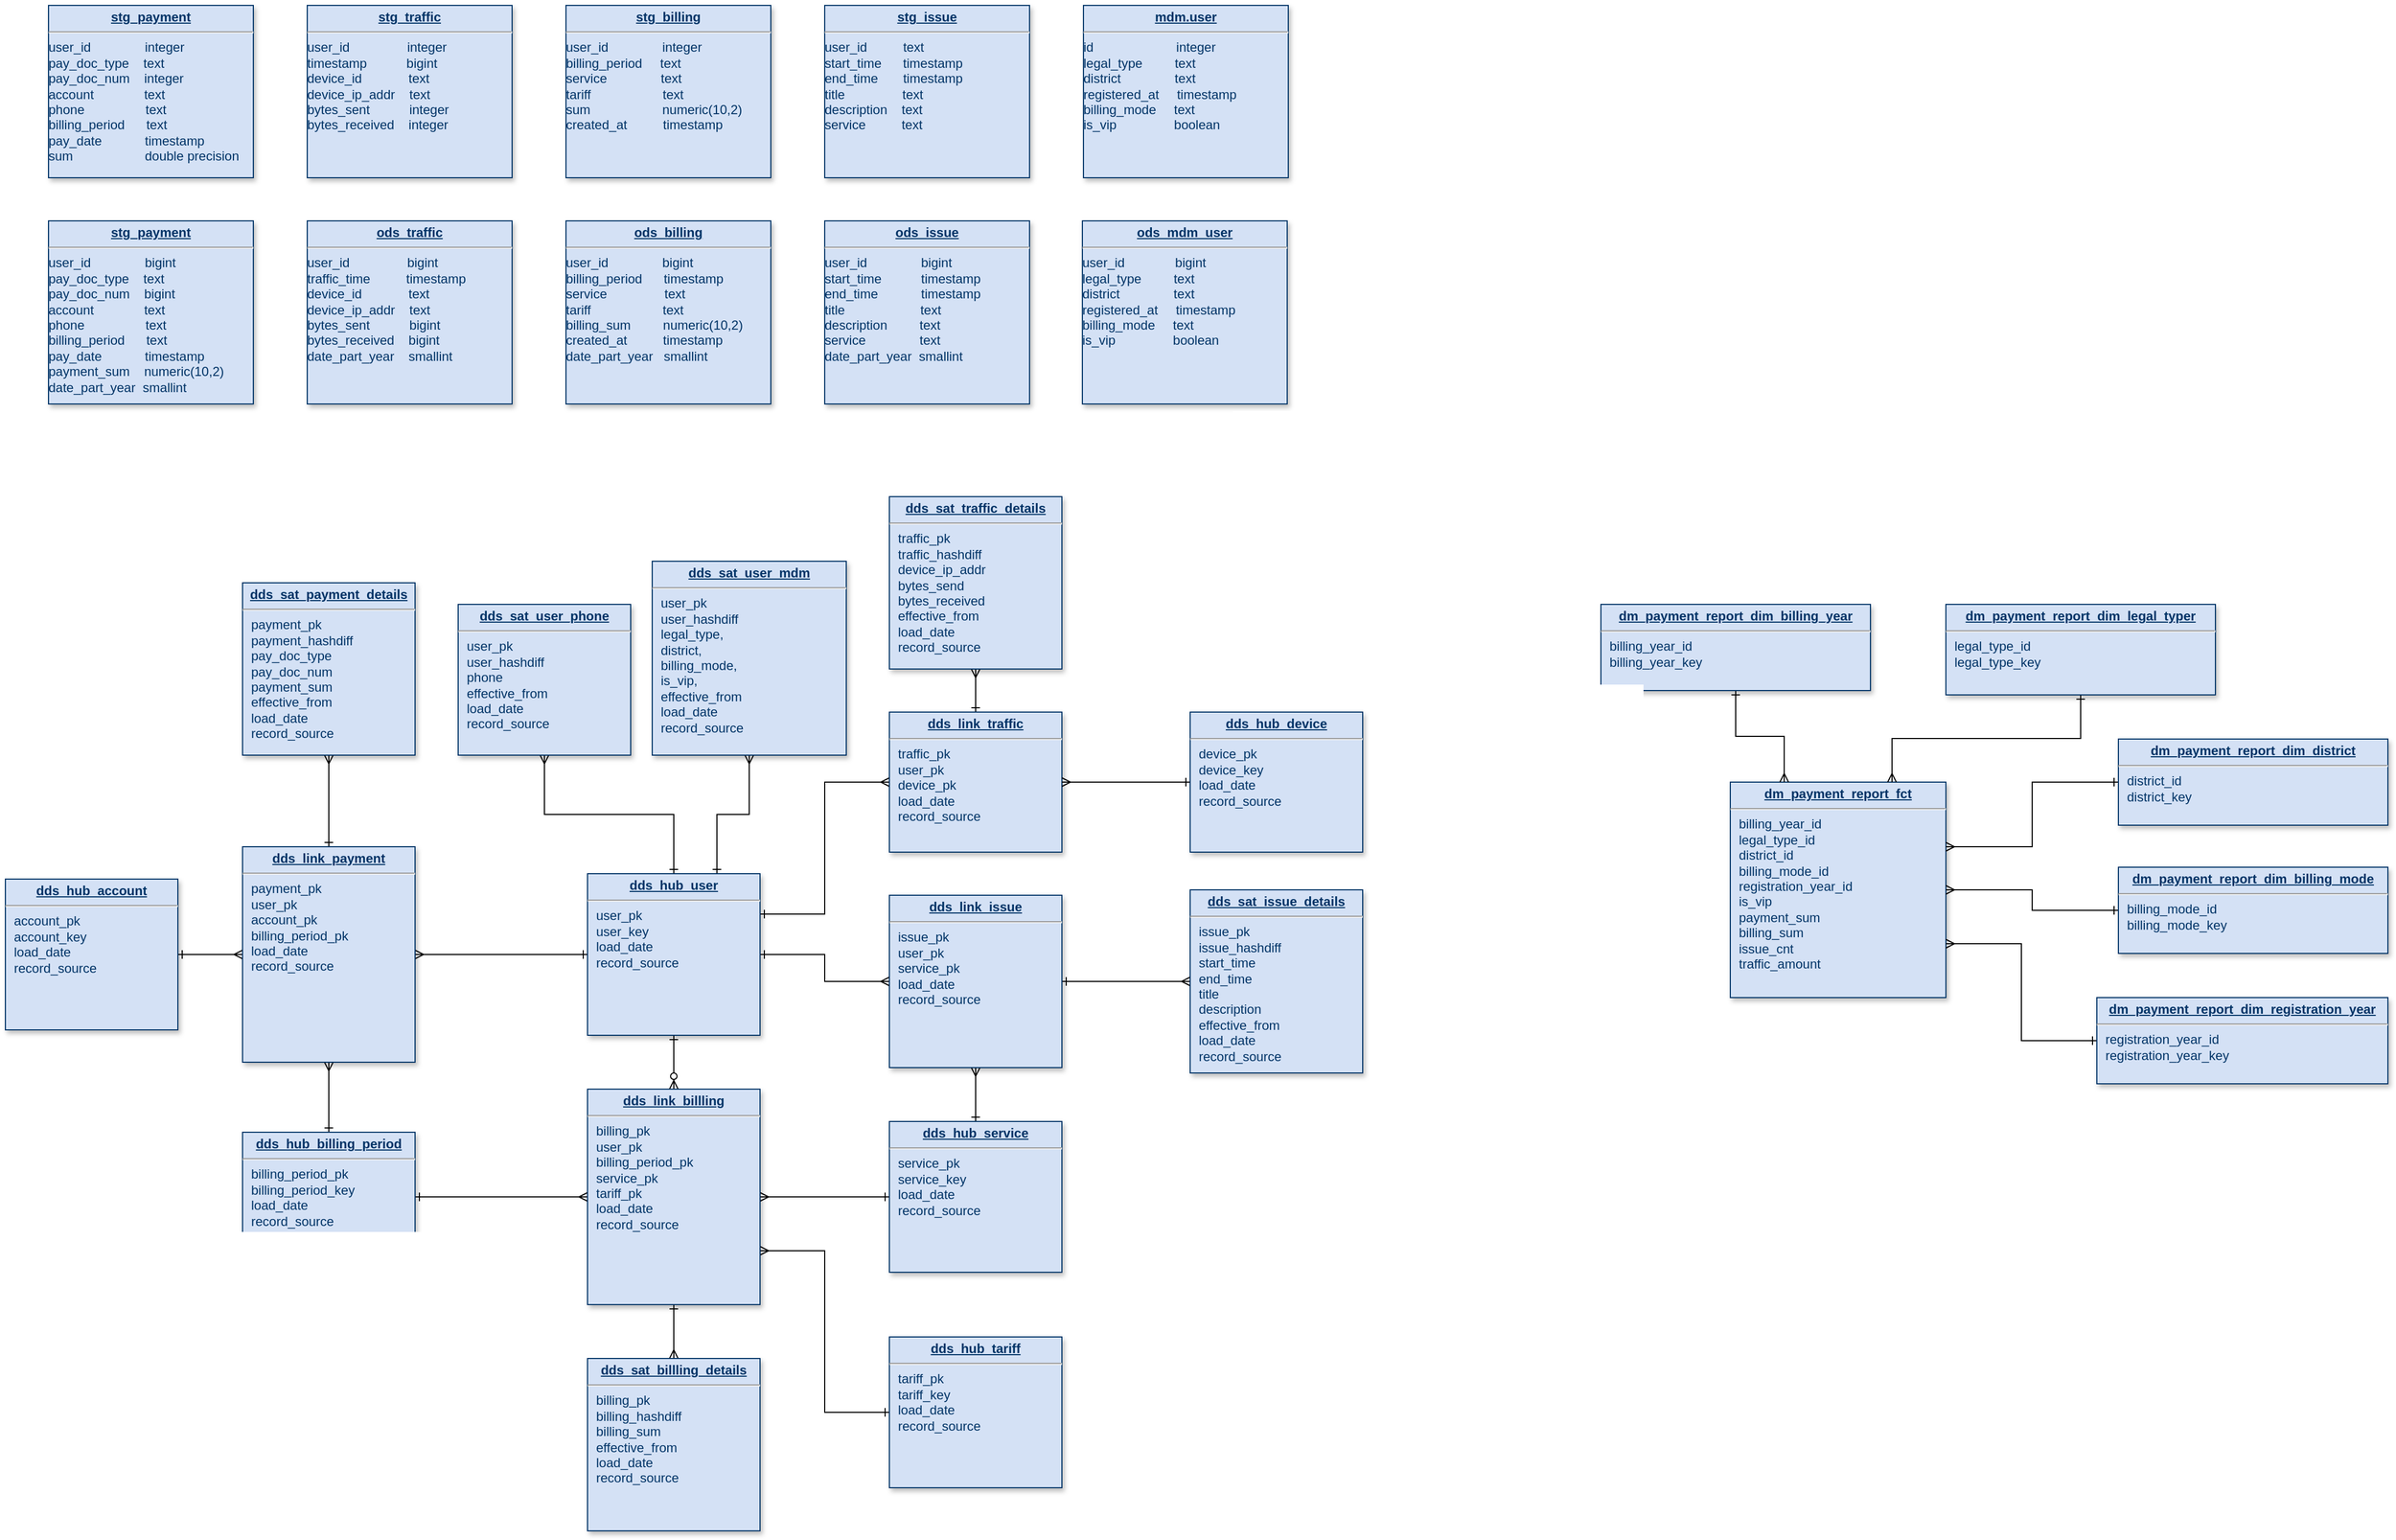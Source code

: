 <mxfile version="14.6.13" type="device"><diagram name="Page-1" id="efa7a0a1-bf9b-a30e-e6df-94a7791c09e9"><mxGraphModel dx="1350" dy="1973" grid="1" gridSize="10" guides="1" tooltips="1" connect="1" arrows="1" fold="1" page="1" pageScale="1" pageWidth="826" pageHeight="1169" background="#ffffff" math="0" shadow="0"><root><mxCell id="0"/><mxCell id="1" parent="0"/><mxCell id="wcHGb2fPxgw_pSN6tbh8-22" style="edgeStyle=orthogonalEdgeStyle;rounded=0;orthogonalLoop=1;jettySize=auto;html=1;entryX=0.5;entryY=0;entryDx=0;entryDy=0;startArrow=ERone;startFill=0;endArrow=ERzeroToMany;endFill=1;" parent="1" source="osu4zQqXLZGKp-EaHMe_-114" target="wcHGb2fPxgw_pSN6tbh8-12" edge="1"><mxGeometry relative="1" as="geometry"/></mxCell><mxCell id="wcHGb2fPxgw_pSN6tbh8-44" style="edgeStyle=orthogonalEdgeStyle;rounded=0;orthogonalLoop=1;jettySize=auto;html=1;entryX=1;entryY=0.5;entryDx=0;entryDy=0;startArrow=ERone;startFill=0;endArrow=ERmany;endFill=0;" parent="1" source="osu4zQqXLZGKp-EaHMe_-114" target="osu4zQqXLZGKp-EaHMe_-119" edge="1"><mxGeometry relative="1" as="geometry"/></mxCell><mxCell id="wcHGb2fPxgw_pSN6tbh8-53" style="edgeStyle=orthogonalEdgeStyle;rounded=0;orthogonalLoop=1;jettySize=auto;html=1;entryX=0.5;entryY=1;entryDx=0;entryDy=0;startArrow=ERone;startFill=0;endArrow=ERmany;endFill=0;" parent="1" source="osu4zQqXLZGKp-EaHMe_-114" target="wcHGb2fPxgw_pSN6tbh8-1" edge="1"><mxGeometry relative="1" as="geometry"/></mxCell><mxCell id="wcHGb2fPxgw_pSN6tbh8-57" style="edgeStyle=orthogonalEdgeStyle;rounded=0;orthogonalLoop=1;jettySize=auto;html=1;entryX=0;entryY=0.5;entryDx=0;entryDy=0;startArrow=ERone;startFill=0;endArrow=ERmany;endFill=0;" parent="1" source="osu4zQqXLZGKp-EaHMe_-114" target="wcHGb2fPxgw_pSN6tbh8-25" edge="1"><mxGeometry relative="1" as="geometry"/></mxCell><mxCell id="wcHGb2fPxgw_pSN6tbh8-58" style="edgeStyle=orthogonalEdgeStyle;rounded=0;orthogonalLoop=1;jettySize=auto;html=1;exitX=1;exitY=0.25;exitDx=0;exitDy=0;entryX=0;entryY=0.5;entryDx=0;entryDy=0;startArrow=ERone;startFill=0;endArrow=ERmany;endFill=0;" parent="1" source="osu4zQqXLZGKp-EaHMe_-114" target="wcHGb2fPxgw_pSN6tbh8-32" edge="1"><mxGeometry relative="1" as="geometry"/></mxCell><mxCell id="lIxghGUvy0B12-GMB2FH-3" style="edgeStyle=orthogonalEdgeStyle;rounded=0;orthogonalLoop=1;jettySize=auto;html=1;exitX=0.75;exitY=0;exitDx=0;exitDy=0;entryX=0.5;entryY=1;entryDx=0;entryDy=0;startArrow=ERone;startFill=0;endArrow=ERmany;endFill=0;" parent="1" source="osu4zQqXLZGKp-EaHMe_-114" target="lIxghGUvy0B12-GMB2FH-1" edge="1"><mxGeometry relative="1" as="geometry"/></mxCell><mxCell id="osu4zQqXLZGKp-EaHMe_-114" value="&lt;p style=&quot;margin: 0px ; margin-top: 4px ; text-align: center ; text-decoration: underline&quot;&gt;&lt;strong&gt;dds_hub_user&lt;br&gt;&lt;/strong&gt;&lt;/p&gt;&lt;hr&gt;&lt;p style=&quot;margin: 0px ; margin-left: 8px&quot;&gt;user_pk&lt;/p&gt;&lt;p style=&quot;margin: 0px ; margin-left: 8px&quot;&gt;user_key&lt;/p&gt;&lt;p style=&quot;margin: 0px ; margin-left: 8px&quot;&gt;load_date&lt;/p&gt;&lt;p style=&quot;margin: 0px ; margin-left: 8px&quot;&gt;record_source&lt;br&gt;&lt;/p&gt;" style="verticalAlign=top;align=left;overflow=fill;fontSize=12;fontFamily=Helvetica;html=1;strokeColor=#003366;shadow=1;fillColor=#D4E1F5;fontColor=#003366" parent="1" vertex="1"><mxGeometry x="740" y="-234" width="160" height="150" as="geometry"/></mxCell><mxCell id="wcHGb2fPxgw_pSN6tbh8-20" style="edgeStyle=orthogonalEdgeStyle;rounded=0;orthogonalLoop=1;jettySize=auto;html=1;entryX=0;entryY=0.5;entryDx=0;entryDy=0;startArrow=ERone;startFill=0;endArrow=ERmany;endFill=0;" parent="1" source="osu4zQqXLZGKp-EaHMe_-117" target="osu4zQqXLZGKp-EaHMe_-119" edge="1"><mxGeometry relative="1" as="geometry"/></mxCell><mxCell id="osu4zQqXLZGKp-EaHMe_-117" value="&lt;p style=&quot;margin: 0px ; margin-top: 4px ; text-align: center ; text-decoration: underline&quot;&gt;&lt;strong&gt;dds_hub_account&lt;br&gt;&lt;/strong&gt;&lt;/p&gt;&lt;hr&gt;&lt;p style=&quot;margin: 0px ; margin-left: 8px&quot;&gt;account_pk&lt;/p&gt;&lt;p style=&quot;margin: 0px ; margin-left: 8px&quot;&gt;account_key&lt;/p&gt;&lt;p style=&quot;margin: 0px ; margin-left: 8px&quot;&gt;load_date&lt;/p&gt;&lt;p style=&quot;margin: 0px ; margin-left: 8px&quot;&gt;record_source&lt;br&gt;&lt;/p&gt;" style="verticalAlign=top;align=left;overflow=fill;fontSize=12;fontFamily=Helvetica;html=1;strokeColor=#003366;shadow=1;fillColor=#D4E1F5;fontColor=#003366" parent="1" vertex="1"><mxGeometry x="200" y="-229" width="160" height="140" as="geometry"/></mxCell><mxCell id="wcHGb2fPxgw_pSN6tbh8-45" style="edgeStyle=orthogonalEdgeStyle;rounded=0;orthogonalLoop=1;jettySize=auto;html=1;entryX=0.5;entryY=1;entryDx=0;entryDy=0;startArrow=ERone;startFill=0;endArrow=ERmany;endFill=0;" parent="1" source="osu4zQqXLZGKp-EaHMe_-118" target="osu4zQqXLZGKp-EaHMe_-119" edge="1"><mxGeometry relative="1" as="geometry"/></mxCell><mxCell id="wcHGb2fPxgw_pSN6tbh8-46" style="edgeStyle=orthogonalEdgeStyle;rounded=0;orthogonalLoop=1;jettySize=auto;html=1;startArrow=ERone;startFill=0;endArrow=ERmany;endFill=0;" parent="1" source="osu4zQqXLZGKp-EaHMe_-118" target="wcHGb2fPxgw_pSN6tbh8-12" edge="1"><mxGeometry relative="1" as="geometry"/></mxCell><mxCell id="osu4zQqXLZGKp-EaHMe_-118" value="&lt;p style=&quot;margin: 0px ; margin-top: 4px ; text-align: center ; text-decoration: underline&quot;&gt;&lt;strong&gt;dds_hub_billing_period&lt;br&gt;&lt;/strong&gt;&lt;/p&gt;&lt;hr&gt;&lt;p style=&quot;margin: 0px ; margin-left: 8px&quot;&gt;billing_period_pk&lt;/p&gt;&lt;p style=&quot;margin: 0px ; margin-left: 8px&quot;&gt;billing_period_key&lt;/p&gt;&lt;p style=&quot;margin: 0px ; margin-left: 8px&quot;&gt;load_date&lt;/p&gt;&lt;p style=&quot;margin: 0px ; margin-left: 8px&quot;&gt;record_source&lt;br&gt;&lt;/p&gt;" style="verticalAlign=top;align=left;overflow=fill;fontSize=12;fontFamily=Helvetica;html=1;strokeColor=#003366;shadow=1;fillColor=#D4E1F5;fontColor=#003366" parent="1" vertex="1"><mxGeometry x="420" y="6" width="160" height="120" as="geometry"/></mxCell><mxCell id="wcHGb2fPxgw_pSN6tbh8-43" style="edgeStyle=orthogonalEdgeStyle;rounded=0;orthogonalLoop=1;jettySize=auto;html=1;entryX=0.5;entryY=1;entryDx=0;entryDy=0;startArrow=ERone;startFill=0;endArrow=ERmany;endFill=0;" parent="1" source="osu4zQqXLZGKp-EaHMe_-119" target="wcHGb2fPxgw_pSN6tbh8-4" edge="1"><mxGeometry relative="1" as="geometry"/></mxCell><mxCell id="osu4zQqXLZGKp-EaHMe_-119" value="&lt;p style=&quot;margin: 0px ; margin-top: 4px ; text-align: center ; text-decoration: underline&quot;&gt;&lt;strong&gt;dds_link_payment&lt;br&gt;&lt;/strong&gt;&lt;/p&gt;&lt;hr&gt;&lt;p style=&quot;margin: 0px ; margin-left: 8px&quot;&gt;payment_pk&lt;/p&gt;&lt;p style=&quot;margin: 0px ; margin-left: 8px&quot;&gt;user_pk&lt;/p&gt;&lt;p style=&quot;margin: 0px ; margin-left: 8px&quot;&gt;account_pk&lt;/p&gt;&lt;p style=&quot;margin: 0px ; margin-left: 8px&quot;&gt;billing_period_pk&lt;/p&gt;&lt;p style=&quot;margin: 0px ; margin-left: 8px&quot;&gt;load_date&lt;/p&gt;&lt;p style=&quot;margin: 0px ; margin-left: 8px&quot;&gt;record_source&lt;br&gt;&lt;/p&gt;" style="verticalAlign=top;align=left;overflow=fill;fontSize=12;fontFamily=Helvetica;html=1;strokeColor=#003366;shadow=1;fillColor=#D4E1F5;fontColor=#003366" parent="1" vertex="1"><mxGeometry x="420" y="-259" width="160" height="200" as="geometry"/></mxCell><mxCell id="wcHGb2fPxgw_pSN6tbh8-1" value="&lt;p style=&quot;margin: 0px ; margin-top: 4px ; text-align: center ; text-decoration: underline&quot;&gt;&lt;strong&gt;dds_sat_user_phone&lt;br&gt;&lt;/strong&gt;&lt;/p&gt;&lt;hr&gt;&lt;p style=&quot;margin: 0px ; margin-left: 8px&quot;&gt;user_pk&lt;/p&gt;&lt;p style=&quot;margin: 0px ; margin-left: 8px&quot;&gt;user_hashdiff&lt;br&gt;&lt;/p&gt;&lt;p style=&quot;margin: 0px ; margin-left: 8px&quot;&gt;phone&lt;/p&gt;&lt;p style=&quot;margin: 0px ; margin-left: 8px&quot;&gt;effective_from&lt;br&gt;&lt;/p&gt;&lt;p style=&quot;margin: 0px ; margin-left: 8px&quot;&gt;load_date&lt;/p&gt;&lt;p style=&quot;margin: 0px ; margin-left: 8px&quot;&gt;record_source&lt;br&gt;&lt;/p&gt;" style="verticalAlign=top;align=left;overflow=fill;fontSize=12;fontFamily=Helvetica;html=1;strokeColor=#003366;shadow=1;fillColor=#D4E1F5;fontColor=#003366" parent="1" vertex="1"><mxGeometry x="620" y="-484" width="160" height="140" as="geometry"/></mxCell><mxCell id="wcHGb2fPxgw_pSN6tbh8-4" value="&lt;p style=&quot;margin: 0px ; margin-top: 4px ; text-align: center ; text-decoration: underline&quot;&gt;&lt;strong&gt;dds_sat_payment_details&lt;br&gt;&lt;/strong&gt;&lt;/p&gt;&lt;hr&gt;&lt;p style=&quot;margin: 0px ; margin-left: 8px&quot;&gt;payment_pk&lt;/p&gt;&lt;p style=&quot;margin: 0px ; margin-left: 8px&quot;&gt;payment_hashdiff&lt;br&gt;&lt;/p&gt;&lt;p style=&quot;margin: 0px ; margin-left: 8px&quot;&gt;pay_doc_type&lt;/p&gt;&lt;p style=&quot;margin: 0px ; margin-left: 8px&quot;&gt;pay_doc_num&lt;/p&gt;&lt;p style=&quot;margin: 0px ; margin-left: 8px&quot;&gt;payment_sum&lt;/p&gt;&lt;p style=&quot;margin: 0px ; margin-left: 8px&quot;&gt;effective_from&lt;/p&gt;&lt;p style=&quot;margin: 0px ; margin-left: 8px&quot;&gt;load_date&lt;br&gt;&lt;/p&gt;&lt;p style=&quot;margin: 0px ; margin-left: 8px&quot;&gt;record_source&lt;br&gt;&lt;/p&gt;" style="verticalAlign=top;align=left;overflow=fill;fontSize=12;fontFamily=Helvetica;html=1;strokeColor=#003366;shadow=1;fillColor=#D4E1F5;fontColor=#003366" parent="1" vertex="1"><mxGeometry x="420" y="-504" width="160" height="160" as="geometry"/></mxCell><mxCell id="wcHGb2fPxgw_pSN6tbh8-49" style="edgeStyle=orthogonalEdgeStyle;rounded=0;orthogonalLoop=1;jettySize=auto;html=1;entryX=1;entryY=0.5;entryDx=0;entryDy=0;startArrow=ERone;startFill=0;endArrow=ERmany;endFill=0;" parent="1" source="wcHGb2fPxgw_pSN6tbh8-10" target="wcHGb2fPxgw_pSN6tbh8-12" edge="1"><mxGeometry relative="1" as="geometry"/></mxCell><mxCell id="wcHGb2fPxgw_pSN6tbh8-50" style="edgeStyle=orthogonalEdgeStyle;rounded=0;orthogonalLoop=1;jettySize=auto;html=1;entryX=0.5;entryY=1;entryDx=0;entryDy=0;startArrow=ERone;startFill=0;endArrow=ERmany;endFill=0;" parent="1" source="wcHGb2fPxgw_pSN6tbh8-10" target="wcHGb2fPxgw_pSN6tbh8-25" edge="1"><mxGeometry relative="1" as="geometry"/></mxCell><mxCell id="wcHGb2fPxgw_pSN6tbh8-10" value="&lt;p style=&quot;margin: 0px ; margin-top: 4px ; text-align: center ; text-decoration: underline&quot;&gt;&lt;strong&gt;dds_hub_service&lt;br&gt;&lt;/strong&gt;&lt;/p&gt;&lt;hr&gt;&lt;p style=&quot;margin: 0px ; margin-left: 8px&quot;&gt;service_pk&lt;/p&gt;&lt;p style=&quot;margin: 0px ; margin-left: 8px&quot;&gt;service_key&lt;/p&gt;&lt;p style=&quot;margin: 0px ; margin-left: 8px&quot;&gt;load_date&lt;/p&gt;&lt;p style=&quot;margin: 0px ; margin-left: 8px&quot;&gt;record_source&lt;br&gt;&lt;/p&gt;" style="verticalAlign=top;align=left;overflow=fill;fontSize=12;fontFamily=Helvetica;html=1;strokeColor=#003366;shadow=1;fillColor=#D4E1F5;fontColor=#003366" parent="1" vertex="1"><mxGeometry x="1020" y="-4" width="160" height="140" as="geometry"/></mxCell><mxCell id="wcHGb2fPxgw_pSN6tbh8-48" style="edgeStyle=orthogonalEdgeStyle;rounded=0;orthogonalLoop=1;jettySize=auto;html=1;entryX=1;entryY=0.75;entryDx=0;entryDy=0;startArrow=ERone;startFill=0;endArrow=ERmany;endFill=0;" parent="1" source="wcHGb2fPxgw_pSN6tbh8-11" target="wcHGb2fPxgw_pSN6tbh8-12" edge="1"><mxGeometry relative="1" as="geometry"/></mxCell><mxCell id="wcHGb2fPxgw_pSN6tbh8-11" value="&lt;p style=&quot;margin: 0px ; margin-top: 4px ; text-align: center ; text-decoration: underline&quot;&gt;&lt;strong&gt;dds_hub_tariff&lt;br&gt;&lt;/strong&gt;&lt;/p&gt;&lt;hr&gt;&lt;p style=&quot;margin: 0px ; margin-left: 8px&quot;&gt;tariff_pk&lt;/p&gt;&lt;p style=&quot;margin: 0px ; margin-left: 8px&quot;&gt;tariff_key&lt;/p&gt;&lt;p style=&quot;margin: 0px ; margin-left: 8px&quot;&gt;load_date&lt;/p&gt;&lt;p style=&quot;margin: 0px ; margin-left: 8px&quot;&gt;record_source&lt;br&gt;&lt;/p&gt;" style="verticalAlign=top;align=left;overflow=fill;fontSize=12;fontFamily=Helvetica;html=1;strokeColor=#003366;shadow=1;fillColor=#D4E1F5;fontColor=#003366" parent="1" vertex="1"><mxGeometry x="1020" y="196" width="160" height="140" as="geometry"/></mxCell><mxCell id="wcHGb2fPxgw_pSN6tbh8-47" style="edgeStyle=orthogonalEdgeStyle;rounded=0;orthogonalLoop=1;jettySize=auto;html=1;startArrow=ERone;startFill=0;endArrow=ERmany;endFill=0;" parent="1" source="wcHGb2fPxgw_pSN6tbh8-12" target="wcHGb2fPxgw_pSN6tbh8-15" edge="1"><mxGeometry relative="1" as="geometry"/></mxCell><mxCell id="wcHGb2fPxgw_pSN6tbh8-12" value="&lt;p style=&quot;margin: 0px ; margin-top: 4px ; text-align: center ; text-decoration: underline&quot;&gt;&lt;strong&gt;dds_link_billling&lt;br&gt;&lt;/strong&gt;&lt;/p&gt;&lt;hr&gt;&lt;p style=&quot;margin: 0px ; margin-left: 8px&quot;&gt;billing_pk&lt;/p&gt;&lt;p style=&quot;margin: 0px ; margin-left: 8px&quot;&gt;user_pk&lt;/p&gt;&lt;p style=&quot;margin: 0px ; margin-left: 8px&quot;&gt;billing_period_pk&lt;br&gt;&lt;/p&gt;&lt;p style=&quot;margin: 0px ; margin-left: 8px&quot;&gt;service_pk&lt;/p&gt;&lt;p style=&quot;margin: 0px ; margin-left: 8px&quot;&gt;tariff_pk&lt;br&gt;&lt;/p&gt;&lt;p style=&quot;margin: 0px ; margin-left: 8px&quot;&gt;load_date&lt;/p&gt;&lt;p style=&quot;margin: 0px ; margin-left: 8px&quot;&gt;record_source&lt;br&gt;&lt;/p&gt;" style="verticalAlign=top;align=left;overflow=fill;fontSize=12;fontFamily=Helvetica;html=1;strokeColor=#003366;shadow=1;fillColor=#D4E1F5;fontColor=#003366" parent="1" vertex="1"><mxGeometry x="740" y="-34" width="160" height="200" as="geometry"/></mxCell><mxCell id="wcHGb2fPxgw_pSN6tbh8-15" value="&lt;p style=&quot;margin: 0px ; margin-top: 4px ; text-align: center ; text-decoration: underline&quot;&gt;&lt;strong&gt;dds_sat_billling_details&lt;br&gt;&lt;/strong&gt;&lt;/p&gt;&lt;hr&gt;&lt;p style=&quot;margin: 0px ; margin-left: 8px&quot;&gt;billing_pk&lt;/p&gt;&lt;p style=&quot;margin: 0px ; margin-left: 8px&quot;&gt;billing_hashdiff&lt;br&gt;&lt;/p&gt;&lt;p style=&quot;margin: 0px ; margin-left: 8px&quot;&gt;billing_sum&lt;br&gt;&lt;/p&gt;&lt;p style=&quot;margin: 0px ; margin-left: 8px&quot;&gt;effective_from&lt;br&gt;&lt;/p&gt;&lt;p style=&quot;margin: 0px ; margin-left: 8px&quot;&gt;load_date&lt;/p&gt;&lt;p style=&quot;margin: 0px ; margin-left: 8px&quot;&gt;record_source&lt;br&gt;&lt;/p&gt;" style="verticalAlign=top;align=left;overflow=fill;fontSize=12;fontFamily=Helvetica;html=1;strokeColor=#003366;shadow=1;fillColor=#D4E1F5;fontColor=#003366" parent="1" vertex="1"><mxGeometry x="740" y="216" width="160" height="160" as="geometry"/></mxCell><mxCell id="wcHGb2fPxgw_pSN6tbh8-55" style="edgeStyle=orthogonalEdgeStyle;rounded=0;orthogonalLoop=1;jettySize=auto;html=1;startArrow=ERone;startFill=0;endArrow=ERmany;endFill=0;" parent="1" source="wcHGb2fPxgw_pSN6tbh8-25" target="wcHGb2fPxgw_pSN6tbh8-30" edge="1"><mxGeometry relative="1" as="geometry"/></mxCell><mxCell id="wcHGb2fPxgw_pSN6tbh8-25" value="&lt;p style=&quot;margin: 0px ; margin-top: 4px ; text-align: center ; text-decoration: underline&quot;&gt;&lt;strong&gt;dds_link_issue&lt;br&gt;&lt;/strong&gt;&lt;/p&gt;&lt;hr&gt;&lt;p style=&quot;margin: 0px ; margin-left: 8px&quot;&gt;issue_pk&lt;/p&gt;&lt;p style=&quot;margin: 0px ; margin-left: 8px&quot;&gt;user_pk&lt;/p&gt;&lt;p style=&quot;margin: 0px ; margin-left: 8px&quot;&gt;service_pk&lt;br&gt;&lt;/p&gt;&lt;p style=&quot;margin: 0px ; margin-left: 8px&quot;&gt;load_date&lt;/p&gt;&lt;p style=&quot;margin: 0px ; margin-left: 8px&quot;&gt;record_source&lt;br&gt;&lt;/p&gt;" style="verticalAlign=top;align=left;overflow=fill;fontSize=12;fontFamily=Helvetica;html=1;strokeColor=#003366;shadow=1;fillColor=#D4E1F5;fontColor=#003366" parent="1" vertex="1"><mxGeometry x="1020" y="-214" width="160" height="160" as="geometry"/></mxCell><mxCell id="wcHGb2fPxgw_pSN6tbh8-30" value="&lt;p style=&quot;margin: 0px ; margin-top: 4px ; text-align: center ; text-decoration: underline&quot;&gt;&lt;strong&gt;dds_sat_issue_details&lt;br&gt;&lt;/strong&gt;&lt;/p&gt;&lt;hr&gt;&lt;p style=&quot;margin: 0px ; margin-left: 8px&quot;&gt;issue_pk&lt;/p&gt;&lt;p style=&quot;margin: 0px ; margin-left: 8px&quot;&gt;issue_hashdiff&lt;/p&gt;&lt;p style=&quot;margin: 0px ; margin-left: 8px&quot;&gt;start_time&lt;/p&gt;&lt;p style=&quot;margin: 0px ; margin-left: 8px&quot;&gt;end_time&lt;/p&gt;&lt;p style=&quot;margin: 0px ; margin-left: 8px&quot;&gt;title&lt;/p&gt;&lt;p style=&quot;margin: 0px ; margin-left: 8px&quot;&gt;description&lt;br&gt;&lt;/p&gt;&lt;p style=&quot;margin: 0px ; margin-left: 8px&quot;&gt;effective_from&lt;br&gt;&lt;/p&gt;&lt;p style=&quot;margin: 0px ; margin-left: 8px&quot;&gt;load_date&lt;/p&gt;&lt;p style=&quot;margin: 0px ; margin-left: 8px&quot;&gt;record_source&lt;br&gt;&lt;/p&gt;" style="verticalAlign=top;align=left;overflow=fill;fontSize=12;fontFamily=Helvetica;html=1;strokeColor=#003366;shadow=1;fillColor=#D4E1F5;fontColor=#003366" parent="1" vertex="1"><mxGeometry x="1299" y="-219" width="160" height="170" as="geometry"/></mxCell><mxCell id="wcHGb2fPxgw_pSN6tbh8-59" style="edgeStyle=orthogonalEdgeStyle;rounded=0;orthogonalLoop=1;jettySize=auto;html=1;entryX=0.5;entryY=1;entryDx=0;entryDy=0;startArrow=ERone;startFill=0;endArrow=ERmany;endFill=0;" parent="1" source="wcHGb2fPxgw_pSN6tbh8-32" target="wcHGb2fPxgw_pSN6tbh8-39" edge="1"><mxGeometry relative="1" as="geometry"/></mxCell><mxCell id="wcHGb2fPxgw_pSN6tbh8-32" value="&lt;p style=&quot;margin: 0px ; margin-top: 4px ; text-align: center ; text-decoration: underline&quot;&gt;&lt;strong&gt;dds_link_traffic&lt;br&gt;&lt;/strong&gt;&lt;/p&gt;&lt;hr&gt;&lt;p style=&quot;margin: 0px ; margin-left: 8px&quot;&gt;traffic_pk&lt;/p&gt;&lt;p style=&quot;margin: 0px ; margin-left: 8px&quot;&gt;user_pk&lt;/p&gt;&lt;p style=&quot;margin: 0px ; margin-left: 8px&quot;&gt;device_pk&lt;br&gt;&lt;/p&gt;&lt;p style=&quot;margin: 0px ; margin-left: 8px&quot;&gt;load_date&lt;/p&gt;&lt;p style=&quot;margin: 0px ; margin-left: 8px&quot;&gt;record_source&lt;br&gt;&lt;/p&gt;" style="verticalAlign=top;align=left;overflow=fill;fontSize=12;fontFamily=Helvetica;html=1;strokeColor=#003366;shadow=1;fillColor=#D4E1F5;fontColor=#003366" parent="1" vertex="1"><mxGeometry x="1020" y="-384" width="160" height="130" as="geometry"/></mxCell><mxCell id="wcHGb2fPxgw_pSN6tbh8-39" value="&lt;p style=&quot;margin: 0px ; margin-top: 4px ; text-align: center ; text-decoration: underline&quot;&gt;&lt;strong&gt;dds_sat_traffic_details&lt;br&gt;&lt;/strong&gt;&lt;/p&gt;&lt;hr&gt;&lt;p style=&quot;margin: 0px ; margin-left: 8px&quot;&gt;traffic_pk&lt;/p&gt;&lt;p style=&quot;margin: 0px ; margin-left: 8px&quot;&gt;traffic_hashdiff&lt;br&gt;&lt;/p&gt;&lt;p style=&quot;margin: 0px ; margin-left: 8px&quot;&gt;device_ip_addr&lt;/p&gt;&lt;p style=&quot;margin: 0px ; margin-left: 8px&quot;&gt;bytes_send&lt;/p&gt;&lt;p style=&quot;margin: 0px ; margin-left: 8px&quot;&gt;bytes_received&lt;br&gt;&lt;/p&gt;&lt;p style=&quot;margin: 0px ; margin-left: 8px&quot;&gt;effective_from&lt;br&gt;&lt;/p&gt;&lt;p style=&quot;margin: 0px ; margin-left: 8px&quot;&gt;load_date&lt;/p&gt;&lt;p style=&quot;margin: 0px ; margin-left: 8px&quot;&gt;record_source&lt;br&gt;&lt;/p&gt;" style="verticalAlign=top;align=left;overflow=fill;fontSize=12;fontFamily=Helvetica;html=1;strokeColor=#003366;shadow=1;fillColor=#D4E1F5;fontColor=#003366" parent="1" vertex="1"><mxGeometry x="1020" y="-584" width="160" height="160" as="geometry"/></mxCell><mxCell id="wcHGb2fPxgw_pSN6tbh8-54" style="edgeStyle=orthogonalEdgeStyle;rounded=0;orthogonalLoop=1;jettySize=auto;html=1;startArrow=ERone;startFill=0;endArrow=ERmany;endFill=0;" parent="1" source="wcHGb2fPxgw_pSN6tbh8-40" target="wcHGb2fPxgw_pSN6tbh8-32" edge="1"><mxGeometry relative="1" as="geometry"/></mxCell><mxCell id="wcHGb2fPxgw_pSN6tbh8-40" value="&lt;p style=&quot;margin: 0px ; margin-top: 4px ; text-align: center ; text-decoration: underline&quot;&gt;&lt;strong&gt;dds_hub_device&lt;br&gt;&lt;/strong&gt;&lt;/p&gt;&lt;hr&gt;&lt;p style=&quot;margin: 0px ; margin-left: 8px&quot;&gt;device_pk&lt;/p&gt;&lt;p style=&quot;margin: 0px ; margin-left: 8px&quot;&gt;device_key&lt;/p&gt;&lt;p style=&quot;margin: 0px ; margin-left: 8px&quot;&gt;load_date&lt;/p&gt;&lt;p style=&quot;margin: 0px ; margin-left: 8px&quot;&gt;record_source&lt;br&gt;&lt;/p&gt;" style="verticalAlign=top;align=left;overflow=fill;fontSize=12;fontFamily=Helvetica;html=1;strokeColor=#003366;shadow=1;fillColor=#D4E1F5;fontColor=#003366" parent="1" vertex="1"><mxGeometry x="1299" y="-384" width="160" height="130" as="geometry"/></mxCell><mxCell id="lIxghGUvy0B12-GMB2FH-1" value="&lt;p style=&quot;margin: 0px ; margin-top: 4px ; text-align: center ; text-decoration: underline&quot;&gt;&lt;strong&gt;dds_sat_user_mdm&lt;/strong&gt;&lt;/p&gt;&lt;hr&gt;&lt;p style=&quot;margin: 0px ; margin-left: 8px&quot;&gt;user_pk&lt;/p&gt;&lt;p style=&quot;margin: 0px ; margin-left: 8px&quot;&gt;user_hashdiff&lt;br&gt;&lt;/p&gt;&lt;p style=&quot;margin: 0px ; margin-left: 8px&quot;&gt;legal_type,&lt;br&gt;district,&lt;br&gt;billing_mode,&lt;br&gt;is_vip,&lt;br&gt;&lt;/p&gt;&lt;p style=&quot;margin: 0px ; margin-left: 8px&quot;&gt;effective_from&lt;br&gt;&lt;/p&gt;&lt;p style=&quot;margin: 0px ; margin-left: 8px&quot;&gt;load_date&lt;/p&gt;&lt;p style=&quot;margin: 0px ; margin-left: 8px&quot;&gt;record_source&lt;br&gt;&lt;/p&gt;" style="verticalAlign=top;align=left;overflow=fill;fontSize=12;fontFamily=Helvetica;html=1;strokeColor=#003366;shadow=1;fillColor=#D4E1F5;fontColor=#003366" parent="1" vertex="1"><mxGeometry x="800" y="-524" width="180" height="180" as="geometry"/></mxCell><mxCell id="35ffjpzKpvTscnukE7g2-1" value="&lt;p style=&quot;margin: 0px ; margin-top: 4px ; text-align: center ; text-decoration: underline&quot;&gt;&lt;strong&gt;stg_payment&lt;br&gt;&lt;/strong&gt;&lt;/p&gt;&lt;hr&gt;user_id&amp;nbsp;&amp;nbsp;&amp;nbsp;&amp;nbsp;&amp;nbsp;&amp;nbsp;&amp;nbsp;&amp;nbsp;&amp;nbsp;&amp;nbsp;&amp;nbsp;&amp;nbsp;&amp;nbsp;&amp;nbsp; integer&lt;br&gt;pay_doc_type&amp;nbsp;&amp;nbsp;&amp;nbsp; text&lt;br&gt;pay_doc_num&amp;nbsp;&amp;nbsp;&amp;nbsp; integer&lt;br&gt;account&amp;nbsp;&amp;nbsp;&amp;nbsp;&amp;nbsp;&amp;nbsp;&amp;nbsp;&amp;nbsp;&amp;nbsp;&amp;nbsp;&amp;nbsp;&amp;nbsp;&amp;nbsp;&amp;nbsp; text&lt;br&gt;phone&amp;nbsp;&amp;nbsp;&amp;nbsp;&amp;nbsp;&amp;nbsp;&amp;nbsp;&amp;nbsp;&amp;nbsp;&amp;nbsp;&amp;nbsp;&amp;nbsp;&amp;nbsp;&amp;nbsp;&amp;nbsp;&amp;nbsp;&amp;nbsp; text&lt;br&gt;billing_period&amp;nbsp;&amp;nbsp;&amp;nbsp;&amp;nbsp;&amp;nbsp; text&lt;br&gt;pay_date&amp;nbsp;&amp;nbsp;&amp;nbsp;&amp;nbsp;&amp;nbsp;&amp;nbsp;&amp;nbsp;&amp;nbsp;&amp;nbsp;&amp;nbsp;&amp;nbsp; timestamp&lt;br&gt;sum&amp;nbsp;&amp;nbsp;&amp;nbsp;&amp;nbsp;&amp;nbsp;&amp;nbsp;&amp;nbsp;&amp;nbsp;&amp;nbsp;&amp;nbsp;&amp;nbsp;&amp;nbsp;&amp;nbsp;&amp;nbsp;&amp;nbsp;&amp;nbsp;&amp;nbsp;&amp;nbsp;&amp;nbsp; double precision" style="verticalAlign=top;align=left;overflow=fill;fontSize=12;fontFamily=Helvetica;html=1;strokeColor=#003366;shadow=1;fillColor=#D4E1F5;fontColor=#003366" parent="1" vertex="1"><mxGeometry x="240" y="-1040" width="190" height="160" as="geometry"/></mxCell><mxCell id="35ffjpzKpvTscnukE7g2-2" value="&lt;p style=&quot;margin: 0px ; margin-top: 4px ; text-align: center ; text-decoration: underline&quot;&gt;&lt;strong&gt;stg_traffic&lt;br&gt;&lt;/strong&gt;&lt;/p&gt;&lt;hr&gt;user_id&amp;nbsp;&amp;nbsp;&amp;nbsp;&amp;nbsp;&amp;nbsp;&amp;nbsp;&amp;nbsp;&amp;nbsp;&amp;nbsp;&amp;nbsp;&amp;nbsp;&amp;nbsp;&amp;nbsp;&amp;nbsp;&amp;nbsp; integer&lt;br&gt;timestamp&amp;nbsp;&amp;nbsp;&amp;nbsp;&amp;nbsp;&amp;nbsp;&amp;nbsp;&amp;nbsp;&amp;nbsp;&amp;nbsp;&amp;nbsp; bigint&lt;br&gt;device_id&amp;nbsp;&amp;nbsp;&amp;nbsp;&amp;nbsp;&amp;nbsp;&amp;nbsp;&amp;nbsp;&amp;nbsp;&amp;nbsp;&amp;nbsp;&amp;nbsp;&amp;nbsp; text&lt;br&gt;device_ip_addr&amp;nbsp;&amp;nbsp;&amp;nbsp; text&lt;br&gt;bytes_sent&amp;nbsp;&amp;nbsp;&amp;nbsp;&amp;nbsp;&amp;nbsp;&amp;nbsp;&amp;nbsp;&amp;nbsp;&amp;nbsp;&amp;nbsp; integer&lt;br&gt;bytes_received&amp;nbsp;&amp;nbsp;&amp;nbsp; integer" style="verticalAlign=top;align=left;overflow=fill;fontSize=12;fontFamily=Helvetica;html=1;strokeColor=#003366;shadow=1;fillColor=#D4E1F5;fontColor=#003366" parent="1" vertex="1"><mxGeometry x="480" y="-1040" width="190" height="160" as="geometry"/></mxCell><mxCell id="35ffjpzKpvTscnukE7g2-3" value="&lt;p style=&quot;margin: 0px ; margin-top: 4px ; text-align: center ; text-decoration: underline&quot;&gt;&lt;strong&gt;stg_billing&lt;br&gt;&lt;/strong&gt;&lt;/p&gt;&lt;hr&gt;user_id&amp;nbsp;&amp;nbsp;&amp;nbsp;&amp;nbsp;&amp;nbsp;&amp;nbsp;&amp;nbsp;&amp;nbsp;&amp;nbsp;&amp;nbsp;&amp;nbsp;&amp;nbsp;&amp;nbsp;&amp;nbsp; integer&lt;br&gt;billing_period&amp;nbsp;&amp;nbsp;&amp;nbsp;&amp;nbsp; text&lt;br&gt;service&amp;nbsp;&amp;nbsp;&amp;nbsp;&amp;nbsp;&amp;nbsp;&amp;nbsp;&amp;nbsp;&amp;nbsp;&amp;nbsp;&amp;nbsp;&amp;nbsp;&amp;nbsp;&amp;nbsp;&amp;nbsp; text&lt;br&gt;tariff&amp;nbsp;&amp;nbsp;&amp;nbsp;&amp;nbsp;&amp;nbsp;&amp;nbsp;&amp;nbsp;&amp;nbsp;&amp;nbsp;&amp;nbsp;&amp;nbsp;&amp;nbsp;&amp;nbsp;&amp;nbsp;&amp;nbsp;&amp;nbsp;&amp;nbsp;&amp;nbsp;&amp;nbsp; text&lt;br&gt;sum&amp;nbsp;&amp;nbsp;&amp;nbsp;&amp;nbsp;&amp;nbsp;&amp;nbsp;&amp;nbsp;&amp;nbsp;&amp;nbsp;&amp;nbsp;&amp;nbsp;&amp;nbsp;&amp;nbsp;&amp;nbsp;&amp;nbsp;&amp;nbsp;&amp;nbsp;&amp;nbsp;&amp;nbsp; numeric(10,2)&lt;br&gt;created_at&amp;nbsp;&amp;nbsp;&amp;nbsp;&amp;nbsp;&amp;nbsp;&amp;nbsp;&amp;nbsp;&amp;nbsp;&amp;nbsp; timestamp" style="verticalAlign=top;align=left;overflow=fill;fontSize=12;fontFamily=Helvetica;html=1;strokeColor=#003366;shadow=1;fillColor=#D4E1F5;fontColor=#003366" parent="1" vertex="1"><mxGeometry x="720" y="-1040" width="190" height="160" as="geometry"/></mxCell><mxCell id="35ffjpzKpvTscnukE7g2-4" value="&lt;p style=&quot;margin: 0px ; margin-top: 4px ; text-align: center ; text-decoration: underline&quot;&gt;&lt;strong&gt;stg_issue&lt;br&gt;&lt;/strong&gt;&lt;/p&gt;&lt;hr&gt;user_id&amp;nbsp;&amp;nbsp;&amp;nbsp;&amp;nbsp;&amp;nbsp;&amp;nbsp;&amp;nbsp;&amp;nbsp;&amp;nbsp; text&lt;br&gt;start_time&amp;nbsp;&amp;nbsp;&amp;nbsp;&amp;nbsp;&amp;nbsp; timestamp&lt;br&gt;end_time&amp;nbsp;&amp;nbsp;&amp;nbsp;&amp;nbsp;&amp;nbsp;&amp;nbsp; timestamp&lt;br&gt;title&amp;nbsp;&amp;nbsp;&amp;nbsp;&amp;nbsp;&amp;nbsp;&amp;nbsp;&amp;nbsp;&amp;nbsp;&amp;nbsp;&amp;nbsp;&amp;nbsp;&amp;nbsp;&amp;nbsp;&amp;nbsp;&amp;nbsp; text&lt;br&gt;description&amp;nbsp;&amp;nbsp;&amp;nbsp; text&lt;br&gt;service&amp;nbsp;&amp;nbsp;&amp;nbsp;&amp;nbsp;&amp;nbsp;&amp;nbsp;&amp;nbsp;&amp;nbsp;&amp;nbsp; text&lt;b&gt;&lt;br&gt;&lt;br&gt;&lt;/b&gt;" style="verticalAlign=top;align=left;overflow=fill;fontSize=12;fontFamily=Helvetica;html=1;strokeColor=#003366;shadow=1;fillColor=#D4E1F5;fontColor=#003366" parent="1" vertex="1"><mxGeometry x="960" y="-1040" width="190" height="160" as="geometry"/></mxCell><mxCell id="35ffjpzKpvTscnukE7g2-6" value="&lt;p style=&quot;margin: 0px ; margin-top: 4px ; text-align: center ; text-decoration: underline&quot;&gt;&lt;strong&gt;mdm.user&lt;br&gt;&lt;/strong&gt;&lt;/p&gt;&lt;hr&gt;id&amp;nbsp;&amp;nbsp;&amp;nbsp;&amp;nbsp;&amp;nbsp;&amp;nbsp;&amp;nbsp;&amp;nbsp;&amp;nbsp;&amp;nbsp;&amp;nbsp;&amp;nbsp;&amp;nbsp;&amp;nbsp;&amp;nbsp;&amp;nbsp;&amp;nbsp;&amp;nbsp;&amp;nbsp;&amp;nbsp;&amp;nbsp;&amp;nbsp; integer&lt;br&gt;legal_type&amp;nbsp;&amp;nbsp;&amp;nbsp;&amp;nbsp;&amp;nbsp;&amp;nbsp;&amp;nbsp;&amp;nbsp; text&lt;br&gt;district&amp;nbsp;&amp;nbsp;&amp;nbsp;&amp;nbsp;&amp;nbsp;&amp;nbsp;&amp;nbsp;&amp;nbsp;&amp;nbsp;&amp;nbsp;&amp;nbsp;&amp;nbsp;&amp;nbsp;&amp;nbsp; text&lt;br&gt;registered_at&amp;nbsp;&amp;nbsp;&amp;nbsp;&amp;nbsp; timestamp&lt;br&gt;billing_mode&amp;nbsp;&amp;nbsp;&amp;nbsp;&amp;nbsp; text&lt;br&gt;is_vip&amp;nbsp;&amp;nbsp;&amp;nbsp;&amp;nbsp;&amp;nbsp;&amp;nbsp;&amp;nbsp;&amp;nbsp;&amp;nbsp;&amp;nbsp;&amp;nbsp;&amp;nbsp;&amp;nbsp;&amp;nbsp;&amp;nbsp; boolean" style="verticalAlign=top;align=left;overflow=fill;fontSize=12;fontFamily=Helvetica;html=1;strokeColor=#003366;shadow=1;fillColor=#D4E1F5;fontColor=#003366" parent="1" vertex="1"><mxGeometry x="1200" y="-1040" width="190" height="160" as="geometry"/></mxCell><mxCell id="35ffjpzKpvTscnukE7g2-7" value="&lt;p style=&quot;margin: 0px ; margin-top: 4px ; text-align: center ; text-decoration: underline&quot;&gt;&lt;strong&gt;ods_mdm_user&lt;br&gt;&lt;/strong&gt;&lt;/p&gt;&lt;hr&gt;user_id&amp;nbsp;&amp;nbsp;&amp;nbsp;&amp;nbsp;&amp;nbsp;&amp;nbsp;&amp;nbsp;&amp;nbsp;&amp;nbsp;&amp;nbsp;&amp;nbsp;&amp;nbsp;&amp;nbsp; bigint&lt;br&gt;legal_type&amp;nbsp;&amp;nbsp;&amp;nbsp;&amp;nbsp;&amp;nbsp;&amp;nbsp;&amp;nbsp;&amp;nbsp; text&lt;br&gt;district&amp;nbsp;&amp;nbsp;&amp;nbsp;&amp;nbsp;&amp;nbsp;&amp;nbsp;&amp;nbsp;&amp;nbsp;&amp;nbsp;&amp;nbsp;&amp;nbsp;&amp;nbsp;&amp;nbsp;&amp;nbsp; text&lt;br&gt;registered_at&amp;nbsp;&amp;nbsp;&amp;nbsp;&amp;nbsp; timestamp&lt;br&gt;billing_mode&amp;nbsp;&amp;nbsp;&amp;nbsp;&amp;nbsp; text&lt;br&gt;is_vip&amp;nbsp;&amp;nbsp;&amp;nbsp;&amp;nbsp;&amp;nbsp;&amp;nbsp;&amp;nbsp;&amp;nbsp;&amp;nbsp;&amp;nbsp;&amp;nbsp;&amp;nbsp;&amp;nbsp;&amp;nbsp;&amp;nbsp; boolean" style="verticalAlign=top;align=left;overflow=fill;fontSize=12;fontFamily=Helvetica;html=1;strokeColor=#003366;shadow=1;fillColor=#D4E1F5;fontColor=#003366" parent="1" vertex="1"><mxGeometry x="1199" y="-840" width="190" height="170" as="geometry"/></mxCell><mxCell id="35ffjpzKpvTscnukE7g2-8" value="&lt;p style=&quot;margin: 0px ; margin-top: 4px ; text-align: center ; text-decoration: underline&quot;&gt;&lt;strong&gt;ods_issue&lt;br&gt;&lt;/strong&gt;&lt;/p&gt;&lt;hr&gt;user_id&amp;nbsp;&amp;nbsp;&amp;nbsp;&amp;nbsp;&amp;nbsp;&amp;nbsp;&amp;nbsp;&amp;nbsp;&amp;nbsp;&amp;nbsp;&amp;nbsp;&amp;nbsp;&amp;nbsp;&amp;nbsp; bigint&lt;br&gt;start_time&amp;nbsp;&amp;nbsp;&amp;nbsp;&amp;nbsp;&amp;nbsp;&amp;nbsp;&amp;nbsp;&amp;nbsp;&amp;nbsp;&amp;nbsp; timestamp&lt;br&gt;end_time&amp;nbsp;&amp;nbsp;&amp;nbsp;&amp;nbsp;&amp;nbsp;&amp;nbsp;&amp;nbsp;&amp;nbsp;&amp;nbsp;&amp;nbsp;&amp;nbsp; timestamp&lt;br&gt;title&amp;nbsp;&amp;nbsp;&amp;nbsp;&amp;nbsp;&amp;nbsp;&amp;nbsp;&amp;nbsp;&amp;nbsp;&amp;nbsp;&amp;nbsp;&amp;nbsp;&amp;nbsp;&amp;nbsp;&amp;nbsp;&amp;nbsp;&amp;nbsp;&amp;nbsp;&amp;nbsp;&amp;nbsp;&amp;nbsp; text&lt;br&gt;description&amp;nbsp;&amp;nbsp;&amp;nbsp;&amp;nbsp;&amp;nbsp;&amp;nbsp;&amp;nbsp;&amp;nbsp; text&lt;br&gt;&lt;div&gt;service&amp;nbsp;&amp;nbsp;&amp;nbsp;&amp;nbsp;&amp;nbsp;&amp;nbsp;&amp;nbsp;&amp;nbsp;&amp;nbsp;&amp;nbsp;&amp;nbsp;&amp;nbsp;&amp;nbsp;&amp;nbsp; text&lt;br&gt;date_part_year&amp;nbsp; smallint&lt;/div&gt;" style="verticalAlign=top;align=left;overflow=fill;fontSize=12;fontFamily=Helvetica;html=1;strokeColor=#003366;shadow=1;fillColor=#D4E1F5;fontColor=#003366" parent="1" vertex="1"><mxGeometry x="960" y="-840" width="190" height="170" as="geometry"/></mxCell><mxCell id="35ffjpzKpvTscnukE7g2-9" value="&lt;p style=&quot;margin: 0px ; margin-top: 4px ; text-align: center ; text-decoration: underline&quot;&gt;&lt;strong&gt;ods_billing&lt;br&gt;&lt;/strong&gt;&lt;/p&gt;&lt;hr&gt;user_id&amp;nbsp;&amp;nbsp;&amp;nbsp;&amp;nbsp;&amp;nbsp;&amp;nbsp;&amp;nbsp;&amp;nbsp;&amp;nbsp;&amp;nbsp;&amp;nbsp;&amp;nbsp;&amp;nbsp;&amp;nbsp; bigint&lt;br&gt;billing_period&amp;nbsp;&amp;nbsp;&amp;nbsp;&amp;nbsp;&amp;nbsp; timestamp&lt;br&gt;service&amp;nbsp;&amp;nbsp;&amp;nbsp;&amp;nbsp;&amp;nbsp;&amp;nbsp;&amp;nbsp;&amp;nbsp;&amp;nbsp;&amp;nbsp;&amp;nbsp;&amp;nbsp;&amp;nbsp;&amp;nbsp;&amp;nbsp; text&lt;br&gt;tariff&amp;nbsp;&amp;nbsp;&amp;nbsp;&amp;nbsp;&amp;nbsp;&amp;nbsp;&amp;nbsp;&amp;nbsp;&amp;nbsp;&amp;nbsp;&amp;nbsp;&amp;nbsp;&amp;nbsp;&amp;nbsp;&amp;nbsp;&amp;nbsp;&amp;nbsp;&amp;nbsp;&amp;nbsp; text&lt;br&gt;billing_sum&amp;nbsp;&amp;nbsp;&amp;nbsp;&amp;nbsp;&amp;nbsp;&amp;nbsp;&amp;nbsp;&amp;nbsp; numeric(10,2)&lt;br&gt;&lt;div&gt;created_at&amp;nbsp;&amp;nbsp;&amp;nbsp;&amp;nbsp;&amp;nbsp;&amp;nbsp;&amp;nbsp;&amp;nbsp;&amp;nbsp; timestamp&lt;/div&gt;&lt;div&gt;date_part_year&amp;nbsp;&amp;nbsp; smallint&lt;/div&gt;" style="verticalAlign=top;align=left;overflow=fill;fontSize=12;fontFamily=Helvetica;html=1;strokeColor=#003366;shadow=1;fillColor=#D4E1F5;fontColor=#003366" parent="1" vertex="1"><mxGeometry x="720" y="-840" width="190" height="170" as="geometry"/></mxCell><mxCell id="35ffjpzKpvTscnukE7g2-10" value="&lt;p style=&quot;margin: 0px ; margin-top: 4px ; text-align: center ; text-decoration: underline&quot;&gt;&lt;strong&gt;ods_traffic&lt;br&gt;&lt;/strong&gt;&lt;/p&gt;&lt;hr&gt;user_id&amp;nbsp;&amp;nbsp;&amp;nbsp;&amp;nbsp;&amp;nbsp;&amp;nbsp;&amp;nbsp;&amp;nbsp;&amp;nbsp;&amp;nbsp;&amp;nbsp;&amp;nbsp;&amp;nbsp;&amp;nbsp;&amp;nbsp; bigint&lt;br&gt;traffic_time &amp;nbsp;&amp;nbsp;&amp;nbsp;&amp;nbsp;&amp;nbsp;&amp;nbsp;&amp;nbsp;&amp;nbsp; timestamp&lt;br&gt;device_id&amp;nbsp;&amp;nbsp;&amp;nbsp;&amp;nbsp;&amp;nbsp;&amp;nbsp;&amp;nbsp;&amp;nbsp;&amp;nbsp;&amp;nbsp;&amp;nbsp;&amp;nbsp; text&lt;br&gt;device_ip_addr&amp;nbsp;&amp;nbsp;&amp;nbsp; text&lt;br&gt;bytes_sent&amp;nbsp;&amp;nbsp;&amp;nbsp;&amp;nbsp;&amp;nbsp;&amp;nbsp;&amp;nbsp;&amp;nbsp;&amp;nbsp;&amp;nbsp; bigint&lt;br&gt;&lt;div&gt;bytes_received&amp;nbsp;&amp;nbsp;&amp;nbsp; bigint&lt;br&gt;&lt;/div&gt;&lt;div&gt;date_part_year&amp;nbsp;&amp;nbsp;&amp;nbsp; smallint&lt;/div&gt;" style="verticalAlign=top;align=left;overflow=fill;fontSize=12;fontFamily=Helvetica;html=1;strokeColor=#003366;shadow=1;fillColor=#D4E1F5;fontColor=#003366" parent="1" vertex="1"><mxGeometry x="480" y="-840" width="190" height="170" as="geometry"/></mxCell><mxCell id="35ffjpzKpvTscnukE7g2-11" value="&lt;p style=&quot;margin: 0px ; margin-top: 4px ; text-align: center ; text-decoration: underline&quot;&gt;&lt;strong&gt;stg_payment&lt;br&gt;&lt;/strong&gt;&lt;/p&gt;&lt;hr&gt;user_id&amp;nbsp;&amp;nbsp;&amp;nbsp;&amp;nbsp;&amp;nbsp;&amp;nbsp;&amp;nbsp;&amp;nbsp;&amp;nbsp;&amp;nbsp;&amp;nbsp;&amp;nbsp;&amp;nbsp;&amp;nbsp; bigint&lt;br&gt;pay_doc_type&amp;nbsp;&amp;nbsp;&amp;nbsp; text&lt;br&gt;pay_doc_num&amp;nbsp;&amp;nbsp;&amp;nbsp; bigint&lt;br&gt;account&amp;nbsp;&amp;nbsp;&amp;nbsp;&amp;nbsp;&amp;nbsp;&amp;nbsp;&amp;nbsp;&amp;nbsp;&amp;nbsp;&amp;nbsp;&amp;nbsp;&amp;nbsp;&amp;nbsp; text&lt;br&gt;phone&amp;nbsp;&amp;nbsp;&amp;nbsp;&amp;nbsp;&amp;nbsp;&amp;nbsp;&amp;nbsp;&amp;nbsp;&amp;nbsp;&amp;nbsp;&amp;nbsp;&amp;nbsp;&amp;nbsp;&amp;nbsp;&amp;nbsp;&amp;nbsp; text&lt;br&gt;billing_period&amp;nbsp;&amp;nbsp;&amp;nbsp;&amp;nbsp;&amp;nbsp; text&lt;br&gt;pay_date&amp;nbsp;&amp;nbsp;&amp;nbsp;&amp;nbsp;&amp;nbsp;&amp;nbsp;&amp;nbsp;&amp;nbsp;&amp;nbsp;&amp;nbsp;&amp;nbsp; timestamp&lt;br&gt;&lt;div&gt;payment_sum&amp;nbsp;&amp;nbsp;&amp;nbsp; numeric(10,2)&lt;br&gt;&lt;/div&gt;&lt;div&gt;date_part_year&amp;nbsp; smallint&lt;br&gt;&lt;/div&gt;" style="verticalAlign=top;align=left;overflow=fill;fontSize=12;fontFamily=Helvetica;html=1;strokeColor=#003366;shadow=1;fillColor=#D4E1F5;fontColor=#003366" parent="1" vertex="1"><mxGeometry x="240" y="-840" width="190" height="170" as="geometry"/></mxCell><mxCell id="0ybkAlNALVY1lLGNO9Yu-1" value="&lt;p style=&quot;margin: 0px ; margin-top: 4px ; text-align: center ; text-decoration: underline&quot;&gt;&lt;strong&gt;dm_payment_report_fct&lt;br&gt;&lt;/strong&gt;&lt;/p&gt;&lt;hr&gt;&lt;p style=&quot;margin: 0px ; margin-left: 8px&quot;&gt;billing_year_id&lt;br&gt;legal_type_id&lt;br&gt;district_id&lt;br&gt;billing_mode_id&lt;br&gt;registration_year_id&lt;br&gt;is_vip&lt;br&gt;payment_sum&lt;br&gt;billing_sum&lt;br&gt;issue_cnt&lt;br&gt;traffic_amount&lt;br&gt;&lt;/p&gt;" style="verticalAlign=top;align=left;overflow=fill;fontSize=12;fontFamily=Helvetica;html=1;strokeColor=#003366;shadow=1;fillColor=#D4E1F5;fontColor=#003366" vertex="1" parent="1"><mxGeometry x="1800" y="-319" width="200" height="200" as="geometry"/></mxCell><mxCell id="0ybkAlNALVY1lLGNO9Yu-19" style="edgeStyle=orthogonalEdgeStyle;rounded=0;orthogonalLoop=1;jettySize=auto;html=1;exitX=0.5;exitY=1;exitDx=0;exitDy=0;entryX=0.25;entryY=0;entryDx=0;entryDy=0;startArrow=ERone;startFill=0;endArrow=ERmany;endFill=0;" edge="1" parent="1" source="0ybkAlNALVY1lLGNO9Yu-2" target="0ybkAlNALVY1lLGNO9Yu-1"><mxGeometry relative="1" as="geometry"/></mxCell><mxCell id="0ybkAlNALVY1lLGNO9Yu-2" value="&lt;p style=&quot;margin: 0px ; margin-top: 4px ; text-align: center ; text-decoration: underline&quot;&gt;&lt;strong&gt;dm_payment_report_dim_&lt;/strong&gt;&lt;strong&gt;billing_year&lt;/strong&gt;&lt;/p&gt;&lt;hr&gt;&lt;p style=&quot;margin: 0px ; margin-left: 8px&quot;&gt;billing_year_id&lt;/p&gt;&lt;p style=&quot;margin: 0px ; margin-left: 8px&quot;&gt;billing_year_key&lt;/p&gt;" style="verticalAlign=top;align=left;overflow=fill;fontSize=12;fontFamily=Helvetica;html=1;strokeColor=#003366;shadow=1;fillColor=#D4E1F5;fontColor=#003366" vertex="1" parent="1"><mxGeometry x="1680" y="-484" width="250" height="80" as="geometry"/></mxCell><mxCell id="0ybkAlNALVY1lLGNO9Yu-20" style="edgeStyle=orthogonalEdgeStyle;rounded=0;orthogonalLoop=1;jettySize=auto;html=1;exitX=0.5;exitY=1;exitDx=0;exitDy=0;entryX=0.75;entryY=0;entryDx=0;entryDy=0;startArrow=ERone;startFill=0;endArrow=ERmany;endFill=0;" edge="1" parent="1" source="0ybkAlNALVY1lLGNO9Yu-4" target="0ybkAlNALVY1lLGNO9Yu-1"><mxGeometry relative="1" as="geometry"/></mxCell><mxCell id="0ybkAlNALVY1lLGNO9Yu-4" value="&lt;p style=&quot;margin: 0px ; margin-top: 4px ; text-align: center ; text-decoration: underline&quot;&gt;&lt;strong&gt;dm_payment_report_dim_&lt;/strong&gt;&lt;strong&gt;legal_typer&lt;/strong&gt;&lt;/p&gt;&lt;hr&gt;&lt;p style=&quot;margin: 0px ; margin-left: 8px&quot;&gt;legal_type_id&lt;/p&gt;&lt;p style=&quot;margin: 0px ; margin-left: 8px&quot;&gt;legal_type_key&lt;/p&gt;" style="verticalAlign=top;align=left;overflow=fill;fontSize=12;fontFamily=Helvetica;html=1;strokeColor=#003366;shadow=1;fillColor=#D4E1F5;fontColor=#003366" vertex="1" parent="1"><mxGeometry x="2000" y="-484" width="250" height="84" as="geometry"/></mxCell><mxCell id="0ybkAlNALVY1lLGNO9Yu-21" style="edgeStyle=orthogonalEdgeStyle;rounded=0;orthogonalLoop=1;jettySize=auto;html=1;exitX=0;exitY=0.5;exitDx=0;exitDy=0;entryX=1;entryY=0.3;entryDx=0;entryDy=0;entryPerimeter=0;startArrow=ERone;startFill=0;endArrow=ERmany;endFill=0;" edge="1" parent="1" source="0ybkAlNALVY1lLGNO9Yu-5" target="0ybkAlNALVY1lLGNO9Yu-1"><mxGeometry relative="1" as="geometry"/></mxCell><mxCell id="0ybkAlNALVY1lLGNO9Yu-5" value="&lt;p style=&quot;margin: 0px ; margin-top: 4px ; text-align: center ; text-decoration: underline&quot;&gt;&lt;strong&gt;dm_payment_report_dim_&lt;/strong&gt;&lt;strong&gt;district&lt;/strong&gt;&lt;/p&gt;&lt;hr&gt;&lt;p style=&quot;margin: 0px ; margin-left: 8px&quot;&gt;district_id&lt;/p&gt;&lt;p style=&quot;margin: 0px ; margin-left: 8px&quot;&gt;district_key&lt;/p&gt;" style="verticalAlign=top;align=left;overflow=fill;fontSize=12;fontFamily=Helvetica;html=1;strokeColor=#003366;shadow=1;fillColor=#D4E1F5;fontColor=#003366" vertex="1" parent="1"><mxGeometry x="2160" y="-359" width="250" height="80" as="geometry"/></mxCell><mxCell id="0ybkAlNALVY1lLGNO9Yu-22" style="edgeStyle=orthogonalEdgeStyle;rounded=0;orthogonalLoop=1;jettySize=auto;html=1;exitX=0;exitY=0.5;exitDx=0;exitDy=0;entryX=1;entryY=0.5;entryDx=0;entryDy=0;startArrow=ERone;startFill=0;endArrow=ERmany;endFill=0;" edge="1" parent="1" source="0ybkAlNALVY1lLGNO9Yu-8" target="0ybkAlNALVY1lLGNO9Yu-1"><mxGeometry relative="1" as="geometry"/></mxCell><mxCell id="0ybkAlNALVY1lLGNO9Yu-8" value="&lt;p style=&quot;margin: 0px ; margin-top: 4px ; text-align: center ; text-decoration: underline&quot;&gt;&lt;strong&gt;dm_payment_report_dim_&lt;/strong&gt;&lt;strong&gt;billing_mode&lt;/strong&gt;&lt;/p&gt;&lt;hr&gt;&lt;p style=&quot;margin: 0px ; margin-left: 8px&quot;&gt;billing_mode_id&lt;/p&gt;&lt;p style=&quot;margin: 0px ; margin-left: 8px&quot;&gt;billing_mode_key&lt;/p&gt;" style="verticalAlign=top;align=left;overflow=fill;fontSize=12;fontFamily=Helvetica;html=1;strokeColor=#003366;shadow=1;fillColor=#D4E1F5;fontColor=#003366" vertex="1" parent="1"><mxGeometry x="2160" y="-240" width="250" height="80" as="geometry"/></mxCell><mxCell id="0ybkAlNALVY1lLGNO9Yu-23" style="edgeStyle=orthogonalEdgeStyle;rounded=0;orthogonalLoop=1;jettySize=auto;html=1;exitX=0;exitY=0.5;exitDx=0;exitDy=0;entryX=1;entryY=0.75;entryDx=0;entryDy=0;startArrow=ERone;startFill=0;endArrow=ERmany;endFill=0;" edge="1" parent="1" source="0ybkAlNALVY1lLGNO9Yu-9" target="0ybkAlNALVY1lLGNO9Yu-1"><mxGeometry relative="1" as="geometry"/></mxCell><mxCell id="0ybkAlNALVY1lLGNO9Yu-9" value="&lt;p style=&quot;margin: 0px ; margin-top: 4px ; text-align: center ; text-decoration: underline&quot;&gt;&lt;strong&gt;dm_payment_report_dim_&lt;/strong&gt;&lt;strong&gt;registration_year&lt;/strong&gt;&lt;/p&gt;&lt;hr&gt;&lt;p style=&quot;margin: 0px ; margin-left: 8px&quot;&gt;registration_year_id&lt;/p&gt;&lt;p style=&quot;margin: 0px ; margin-left: 8px&quot;&gt;registration_year_key&lt;/p&gt;" style="verticalAlign=top;align=left;overflow=fill;fontSize=12;fontFamily=Helvetica;html=1;strokeColor=#003366;shadow=1;fillColor=#D4E1F5;fontColor=#003366" vertex="1" parent="1"><mxGeometry x="2140" y="-119" width="270" height="80" as="geometry"/></mxCell></root></mxGraphModel></diagram></mxfile>